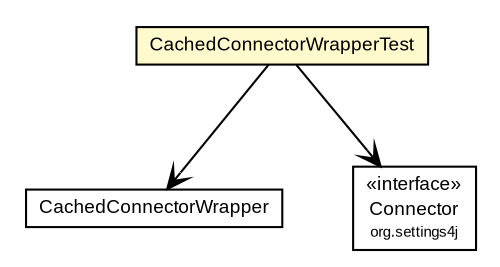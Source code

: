 #!/usr/local/bin/dot
#
# Class diagram 
# Generated by UMLGraph version R5_6-24-gf6e263 (http://www.umlgraph.org/)
#

digraph G {
	edge [fontname="arial",fontsize=10,labelfontname="arial",labelfontsize=10];
	node [fontname="arial",fontsize=10,shape=plaintext];
	nodesep=0.25;
	ranksep=0.5;
	// org.settings4j.connector.CachedConnectorWrapperTest
	c461 [label=<<table title="org.settings4j.connector.CachedConnectorWrapperTest" border="0" cellborder="1" cellspacing="0" cellpadding="2" port="p" bgcolor="lemonChiffon" href="./CachedConnectorWrapperTest.html">
		<tr><td><table border="0" cellspacing="0" cellpadding="1">
<tr><td align="center" balign="center"> CachedConnectorWrapperTest </td></tr>
		</table></td></tr>
		</table>>, URL="./CachedConnectorWrapperTest.html", fontname="arial", fontcolor="black", fontsize=9.0];
	// org.settings4j.connector.CachedConnectorWrapperTest NAVASSOC org.settings4j.connector.CachedConnectorWrapper
	c461:p -> c481:p [taillabel="", label="", headlabel="", fontname="arial", fontcolor="black", fontsize=10.0, color="black", arrowhead=open];
	// org.settings4j.connector.CachedConnectorWrapperTest NAVASSOC org.settings4j.Connector
	c461:p -> c482:p [taillabel="", label="", headlabel="", fontname="arial", fontcolor="black", fontsize=10.0, color="black", arrowhead=open];
	// org.settings4j.Connector
	c482 [label=<<table title="org.settings4j.Connector" border="0" cellborder="1" cellspacing="0" cellpadding="2" port="p">
		<tr><td><table border="0" cellspacing="0" cellpadding="1">
<tr><td align="center" balign="center"> &#171;interface&#187; </td></tr>
<tr><td align="center" balign="center"> Connector </td></tr>
<tr><td align="center" balign="center"><font point-size="7.0"> org.settings4j </font></td></tr>
		</table></td></tr>
		</table>>, URL="null", fontname="arial", fontcolor="black", fontsize=9.0];
	// org.settings4j.connector.CachedConnectorWrapper
	c481 [label=<<table title="org.settings4j.connector.CachedConnectorWrapper" border="0" cellborder="1" cellspacing="0" cellpadding="2" port="p">
		<tr><td><table border="0" cellspacing="0" cellpadding="1">
<tr><td align="center" balign="center"> CachedConnectorWrapper </td></tr>
		</table></td></tr>
		</table>>, URL="null", fontname="arial", fontcolor="black", fontsize=9.0];
}


